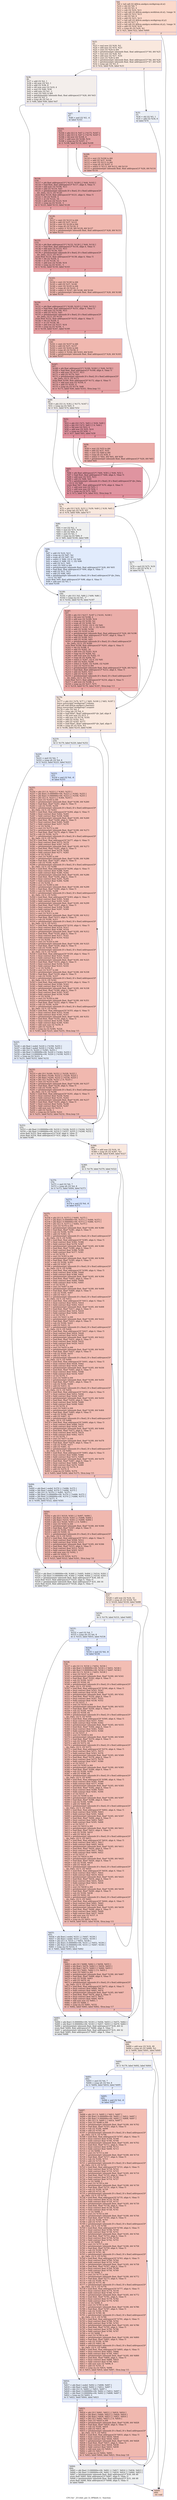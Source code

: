 digraph "CFG for '_Z11dwt_per_X_OPfiiiiiS_S_' function" {
	label="CFG for '_Z11dwt_per_X_OPfiiiiiS_S_' function";

	Node0x6464770 [shape=record,color="#3d50c3ff", style=filled, fillcolor="#f7a88970",label="{%8:\l  %9 = tail call i32 @llvm.amdgcn.workgroup.id.x()\l  %10 = shl i32 %9, 7\l  %11 = shl i32 %5, 4\l  %12 = sub i32 %10, %11\l  %13 = tail call i32 @llvm.amdgcn.workitem.id.x(), !range !4\l  %14 = add i32 %12, %13\l  %15 = shl i32 %9, 6\l  %16 = add i32 %15, %13\l  %17 = tail call i32 @llvm.amdgcn.workgroup.id.y()\l  %18 = shl i32 %17, 2\l  %19 = tail call i32 @llvm.amdgcn.workitem.id.y(), !range !4\l  %20 = add i32 %18, %19\l  %21 = icmp slt i32 %20, %1\l  br i1 %21, label %22, label %849\l|{<s0>T|<s1>F}}"];
	Node0x6464770:s0 -> Node0x6466750;
	Node0x6464770:s1 -> Node0x64667e0;
	Node0x6466750 [shape=record,color="#3d50c3ff", style=filled, fillcolor="#f2cab570",label="{%22:\l22:                                               \l  %23 = mul nsw i32 %20, %2\l  %24 = add nsw i32 %14, %23\l  %25 = sext i32 %24 to i64\l  %26 = getelementptr inbounds float, float addrspace(1)* %0, i64 %25\l  %27 = mul nsw i32 %20, %3\l  %28 = add nsw i32 %27, %16\l  %29 = sext i32 %28 to i64\l  %30 = getelementptr inbounds float, float addrspace(1)* %6, i64 %29\l  %31 = getelementptr inbounds float, float addrspace(1)* %7, i64 %29\l  %32 = icmp sgt i32 %5, 0\l  br i1 %32, label %36, label %33\l|{<s0>T|<s1>F}}"];
	Node0x6466750:s0 -> Node0x6465ab0;
	Node0x6466750:s1 -> Node0x6465b00;
	Node0x6465b00 [shape=record,color="#3d50c3ff", style=filled, fillcolor="#d1dae970",label="{%33:\l33:                                               \l  %34 = shl i32 %5, 1\l  %35 = add i32 %34, 8\l  br label %74\l}"];
	Node0x6465b00 -> Node0x64672c0;
	Node0x6465ab0 [shape=record,color="#3d50c3ff", style=filled, fillcolor="#e5d8d170",label="{%36:\l36:                                               \l  %37 = add i32 %2, 1\l  %38 = shl nuw i32 %5, 1\l  %39 = add i32 %38, 8\l  %40 = shl nuw nsw i32 %19, 4\l  %41 = mul i32 %40, %39\l  %42 = add nsw i32 %2, -1\l  %43 = sext i32 %42 to i64\l  %44 = getelementptr inbounds float, float addrspace(1)* %26, i64 %43\l  %45 = and i32 %5, 3\l  %46 = icmp ult i32 %5, 4\l  br i1 %46, label %49, label %47\l|{<s0>T|<s1>F}}"];
	Node0x6465ab0:s0 -> Node0x6467970;
	Node0x6465ab0:s1 -> Node0x64679c0;
	Node0x64679c0 [shape=record,color="#3d50c3ff", style=filled, fillcolor="#c7d7f070",label="{%47:\l47:                                               \l  %48 = and i32 %5, -4\l  br label %103\l}"];
	Node0x64679c0 -> Node0x6467bc0;
	Node0x6467970 [shape=record,color="#3d50c3ff", style=filled, fillcolor="#e5d8d170",label="{%49:\l49:                                               \l  %50 = phi i32 [ 0, %36 ], [ %173, %167 ]\l  %51 = icmp eq i32 %45, 0\l  br i1 %51, label %74, label %52\l|{<s0>T|<s1>F}}"];
	Node0x6467970:s0 -> Node0x64672c0;
	Node0x6467970:s1 -> Node0x6467e80;
	Node0x6467e80 [shape=record,color="#b70d28ff", style=filled, fillcolor="#b70d2870",label="{%52:\l52:                                               \l  %53 = phi i32 [ %71, %65 ], [ %50, %49 ]\l  %54 = phi i32 [ %72, %65 ], [ 0, %49 ]\l  %55 = shl nsw i32 %53, 4\l  %56 = add nsw i32 %55, %14\l  %57 = icmp eq i32 %56, -1\l  br i1 %57, label %65, label %58\l|{<s0>T|<s1>F}}"];
	Node0x6467e80:s0 -> Node0x6467ff0;
	Node0x6467e80:s1 -> Node0x6468400;
	Node0x6468400 [shape=record,color="#b70d28ff", style=filled, fillcolor="#d0473d70",label="{%58:\l58:                                               \l  %59 = zext i32 %55 to i64\l  %60 = add i32 %37, %55\l  %61 = sext i32 %60 to i64\l  %62 = icmp slt i32 %56, 0\l  %63 = select i1 %62, i64 %61, i64 %59\l  %64 = getelementptr inbounds float, float addrspace(1)* %26, i64 %63\l  br label %65\l}"];
	Node0x6468400 -> Node0x6467ff0;
	Node0x6467ff0 [shape=record,color="#b70d28ff", style=filled, fillcolor="#b70d2870",label="{%65:\l65:                                               \l  %66 = phi float addrspace(1)* [ %64, %58 ], [ %44, %52 ]\l  %67 = load float, float addrspace(1)* %66, align 4, !tbaa !5\l  %68 = add nuw i32 %55, %13\l  %69 = add i32 %68, %41\l  %70 = getelementptr inbounds [0 x float], [0 x float] addrspace(3)* @s_Data,\l... i32 0, i32 %69\l  store float %67, float addrspace(3)* %70, align 4, !tbaa !5\l  %71 = add nuw nsw i32 %53, 1\l  %72 = add nuw nsw i32 %54, 1\l  %73 = icmp eq i32 %72, %45\l  br i1 %73, label %74, label %52, !llvm.loop !9\l|{<s0>T|<s1>F}}"];
	Node0x6467ff0:s0 -> Node0x64672c0;
	Node0x6467ff0:s1 -> Node0x6467e80;
	Node0x64672c0 [shape=record,color="#3d50c3ff", style=filled, fillcolor="#f2cab570",label="{%74:\l74:                                               \l  %75 = phi i32 [ %35, %33 ], [ %39, %49 ], [ %39, %65 ]\l  %76 = icmp sgt i32 %75, %5\l  br i1 %76, label %80, label %77\l|{<s0>T|<s1>F}}"];
	Node0x64672c0:s0 -> Node0x6469a20;
	Node0x64672c0:s1 -> Node0x6469a70;
	Node0x6469a70 [shape=record,color="#3d50c3ff", style=filled, fillcolor="#dbdcde70",label="{%77:\l77:                                               \l  %78 = mul i32 %75, %19\l  %79 = shl i32 %78, 4\l  br label %176\l}"];
	Node0x6469a70 -> Node0x6469cd0;
	Node0x6469a20 [shape=record,color="#3d50c3ff", style=filled, fillcolor="#dbdcde70",label="{%80:\l80:                                               \l  %81 = xor i32 %2, -1\l  %82 = mul i32 %75, %19\l  %83 = shl i32 %82, 4\l  %84 = and i32 %5, 1\l  %85 = icmp eq i32 %84, 0\l  br i1 %85, label %100, label %86\l|{<s0>T|<s1>F}}"];
	Node0x6469a20:s0 -> Node0x646a060;
	Node0x6469a20:s1 -> Node0x646a0b0;
	Node0x646a0b0 [shape=record,color="#3d50c3ff", style=filled, fillcolor="#bbd1f870",label="{%86:\l86:                                               \l  %87 = add i32 %10, %13\l  %88 = icmp eq i32 %87, %2\l  %89 = icmp slt i32 %87, %2\l  %90 = select i1 %89, i32 0, i32 %81\l  %91 = select i1 %88, i32 -1, i32 %90\l  %92 = add i32 %11, %91\l  %93 = sext i32 %92 to i64\l  %94 = getelementptr inbounds float, float addrspace(1)* %26, i64 %93\l  %95 = load float, float addrspace(1)* %94, align 4, !tbaa !5\l  %96 = add i32 %11, %13\l  %97 = add i32 %96, %83\l  %98 = getelementptr inbounds [0 x float], [0 x float] addrspace(3)* @s_Data,\l... i32 0, i32 %97\l  store float %95, float addrspace(3)* %98, align 4, !tbaa !5\l  %99 = add nsw i32 %5, 1\l  br label %100\l}"];
	Node0x646a0b0 -> Node0x646a060;
	Node0x646a060 [shape=record,color="#3d50c3ff", style=filled, fillcolor="#dbdcde70",label="{%100:\l100:                                              \l  %101 = phi i32 [ %5, %80 ], [ %99, %86 ]\l  %102 = icmp eq i32 %5, -7\l  br i1 %102, label %176, label %187\l|{<s0>T|<s1>F}}"];
	Node0x646a060:s0 -> Node0x6469cd0;
	Node0x646a060:s1 -> Node0x646abc0;
	Node0x6467bc0 [shape=record,color="#b70d28ff", style=filled, fillcolor="#c32e3170",label="{%103:\l103:                                              \l  %104 = phi i32 [ 0, %47 ], [ %173, %167 ]\l  %105 = phi i32 [ 0, %47 ], [ %174, %167 ]\l  %106 = shl nsw i32 %104, 4\l  %107 = add nsw i32 %106, %14\l  %108 = icmp eq i32 %107, -1\l  br i1 %108, label %116, label %109\l|{<s0>T|<s1>F}}"];
	Node0x6467bc0:s0 -> Node0x646afd0;
	Node0x6467bc0:s1 -> Node0x646b020;
	Node0x646b020 [shape=record,color="#3d50c3ff", style=filled, fillcolor="#dc5d4a70",label="{%109:\l109:                                              \l  %110 = zext i32 %106 to i64\l  %111 = add i32 %37, %106\l  %112 = sext i32 %111 to i64\l  %113 = icmp slt i32 %107, 0\l  %114 = select i1 %113, i64 %112, i64 %110\l  %115 = getelementptr inbounds float, float addrspace(1)* %26, i64 %114\l  br label %116\l}"];
	Node0x646b020 -> Node0x646afd0;
	Node0x646afd0 [shape=record,color="#b70d28ff", style=filled, fillcolor="#c32e3170",label="{%116:\l116:                                              \l  %117 = phi float addrspace(1)* [ %115, %109 ], [ %44, %103 ]\l  %118 = load float, float addrspace(1)* %117, align 4, !tbaa !5\l  %119 = add nuw i32 %106, %13\l  %120 = add i32 %119, %41\l  %121 = getelementptr inbounds [0 x float], [0 x float] addrspace(3)*\l... @s_Data, i32 0, i32 %120\l  store float %118, float addrspace(3)* %121, align 4, !tbaa !5\l  %122 = shl i32 %104, 4\l  %123 = or i32 %122, 16\l  %124 = add nsw i32 %123, %14\l  %125 = icmp eq i32 %124, -1\l  br i1 %125, label %133, label %126\l|{<s0>T|<s1>F}}"];
	Node0x646afd0:s0 -> Node0x646baf0;
	Node0x646afd0:s1 -> Node0x646bb40;
	Node0x646bb40 [shape=record,color="#3d50c3ff", style=filled, fillcolor="#dc5d4a70",label="{%126:\l126:                                              \l  %127 = zext i32 %123 to i64\l  %128 = add i32 %37, %123\l  %129 = sext i32 %128 to i64\l  %130 = icmp slt i32 %124, 0\l  %131 = select i1 %130, i64 %129, i64 %127\l  %132 = getelementptr inbounds float, float addrspace(1)* %26, i64 %131\l  br label %133\l}"];
	Node0x646bb40 -> Node0x646baf0;
	Node0x646baf0 [shape=record,color="#b70d28ff", style=filled, fillcolor="#c32e3170",label="{%133:\l133:                                              \l  %134 = phi float addrspace(1)* [ %132, %126 ], [ %44, %116 ]\l  %135 = load float, float addrspace(1)* %134, align 4, !tbaa !5\l  %136 = add nuw i32 %123, %13\l  %137 = add i32 %136, %41\l  %138 = getelementptr inbounds [0 x float], [0 x float] addrspace(3)*\l... @s_Data, i32 0, i32 %137\l  store float %135, float addrspace(3)* %138, align 4, !tbaa !5\l  %139 = shl i32 %104, 4\l  %140 = or i32 %139, 32\l  %141 = add nsw i32 %140, %14\l  %142 = icmp eq i32 %141, -1\l  br i1 %142, label %150, label %143\l|{<s0>T|<s1>F}}"];
	Node0x646baf0:s0 -> Node0x646ca00;
	Node0x646baf0:s1 -> Node0x646ca50;
	Node0x646ca50 [shape=record,color="#3d50c3ff", style=filled, fillcolor="#dc5d4a70",label="{%143:\l143:                                              \l  %144 = zext i32 %140 to i64\l  %145 = add i32 %37, %140\l  %146 = sext i32 %145 to i64\l  %147 = icmp slt i32 %141, 0\l  %148 = select i1 %147, i64 %146, i64 %144\l  %149 = getelementptr inbounds float, float addrspace(1)* %26, i64 %148\l  br label %150\l}"];
	Node0x646ca50 -> Node0x646ca00;
	Node0x646ca00 [shape=record,color="#b70d28ff", style=filled, fillcolor="#c32e3170",label="{%150:\l150:                                              \l  %151 = phi float addrspace(1)* [ %149, %143 ], [ %44, %133 ]\l  %152 = load float, float addrspace(1)* %151, align 4, !tbaa !5\l  %153 = add nuw i32 %140, %13\l  %154 = add i32 %153, %41\l  %155 = getelementptr inbounds [0 x float], [0 x float] addrspace(3)*\l... @s_Data, i32 0, i32 %154\l  store float %152, float addrspace(3)* %155, align 4, !tbaa !5\l  %156 = shl i32 %104, 4\l  %157 = or i32 %156, 48\l  %158 = add nsw i32 %157, %14\l  %159 = icmp eq i32 %158, -1\l  br i1 %159, label %167, label %160\l|{<s0>T|<s1>F}}"];
	Node0x646ca00:s0 -> Node0x6467cb0;
	Node0x646ca00:s1 -> Node0x646d510;
	Node0x646d510 [shape=record,color="#3d50c3ff", style=filled, fillcolor="#dc5d4a70",label="{%160:\l160:                                              \l  %161 = zext i32 %157 to i64\l  %162 = add i32 %37, %157\l  %163 = sext i32 %162 to i64\l  %164 = icmp slt i32 %158, 0\l  %165 = select i1 %164, i64 %163, i64 %161\l  %166 = getelementptr inbounds float, float addrspace(1)* %26, i64 %165\l  br label %167\l}"];
	Node0x646d510 -> Node0x6467cb0;
	Node0x6467cb0 [shape=record,color="#b70d28ff", style=filled, fillcolor="#c32e3170",label="{%167:\l167:                                              \l  %168 = phi float addrspace(1)* [ %166, %160 ], [ %44, %150 ]\l  %169 = load float, float addrspace(1)* %168, align 4, !tbaa !5\l  %170 = add nuw i32 %157, %13\l  %171 = add i32 %170, %41\l  %172 = getelementptr inbounds [0 x float], [0 x float] addrspace(3)*\l... @s_Data, i32 0, i32 %171\l  store float %169, float addrspace(3)* %172, align 4, !tbaa !5\l  %173 = add nuw nsw i32 %104, 4\l  %174 = add i32 %105, 4\l  %175 = icmp eq i32 %174, %48\l  br i1 %175, label %49, label %103, !llvm.loop !11\l|{<s0>T|<s1>F}}"];
	Node0x6467cb0:s0 -> Node0x6467970;
	Node0x6467cb0:s1 -> Node0x6467bc0;
	Node0x6469cd0 [shape=record,color="#3d50c3ff", style=filled, fillcolor="#f2cab570",label="{%176:\l176:                                              \l  %177 = phi i32 [ %79, %77 ], [ %83, %100 ], [ %83, %187 ]\l  fence syncscope(\"workgroup\") release\l  tail call void @llvm.amdgcn.s.barrier()\l  fence syncscope(\"workgroup\") acquire\l  %178 = sdiv i32 %4, 2\l  %179 = icmp sgt i32 %4, 0\l  %180 = load float*, float* addrspace(4)* @c_lpd, align 8\l  %181 = shl nuw nsw i32 %13, 1\l  %182 = add nsw i32 %178, %181\l  %183 = add i32 %182, %11\l  %184 = add i32 %183, %177\l  %185 = load float*, float* addrspace(4)* @c_hpd, align 8\l  %186 = icmp slt i32 %16, %3\l  br i1 %186, label %219, label %366\l|{<s0>T|<s1>F}}"];
	Node0x6469cd0:s0 -> Node0x646e810;
	Node0x6469cd0:s1 -> Node0x646e860;
	Node0x646abc0 [shape=record,color="#b70d28ff", style=filled, fillcolor="#d0473d70",label="{%187:\l187:                                              \l  %188 = phi i32 [ %217, %187 ], [ %101, %100 ]\l  %189 = shl nsw i32 %188, 4\l  %190 = add nsw i32 %189, %14\l  %191 = icmp eq i32 %190, %2\l  %192 = icmp slt i32 %190, %2\l  %193 = select i1 %192, i32 0, i32 %81\l  %194 = select i1 %191, i32 -1, i32 %193\l  %195 = add i32 %189, %194\l  %196 = sext i32 %195 to i64\l  %197 = getelementptr inbounds float, float addrspace(1)* %26, i64 %196\l  %198 = load float, float addrspace(1)* %197, align 4, !tbaa !5\l  %199 = add i32 %189, %13\l  %200 = add i32 %199, %83\l  %201 = getelementptr inbounds [0 x float], [0 x float] addrspace(3)*\l... @s_Data, i32 0, i32 %200\l  store float %198, float addrspace(3)* %201, align 4, !tbaa !5\l  %202 = shl i32 %188, 4\l  %203 = add i32 %202, 16\l  %204 = add nsw i32 %203, %14\l  %205 = icmp eq i32 %204, %2\l  %206 = add nuw nsw i32 %202, 15\l  %207 = icmp slt i32 %204, %2\l  %208 = select i1 %207, i32 0, i32 %81\l  %209 = add i32 %203, %208\l  %210 = select i1 %205, i32 %206, i32 %209\l  %211 = sext i32 %210 to i64\l  %212 = getelementptr inbounds float, float addrspace(1)* %26, i64 %211\l  %213 = load float, float addrspace(1)* %212, align 4, !tbaa !5\l  %214 = add i32 %203, %13\l  %215 = add i32 %214, %83\l  %216 = getelementptr inbounds [0 x float], [0 x float] addrspace(3)*\l... @s_Data, i32 0, i32 %215\l  store float %213, float addrspace(3)* %216, align 4, !tbaa !5\l  %217 = add nsw i32 %188, 2\l  %218 = icmp eq i32 %217, %75\l  br i1 %218, label %176, label %187, !llvm.loop !13\l|{<s0>T|<s1>F}}"];
	Node0x646abc0:s0 -> Node0x6469cd0;
	Node0x646abc0:s1 -> Node0x646abc0;
	Node0x646e810 [shape=record,color="#3d50c3ff", style=filled, fillcolor="#dbdcde70",label="{%219:\l219:                                              \l  br i1 %179, label %220, label %252\l|{<s0>T|<s1>F}}"];
	Node0x646e810:s0 -> Node0x646fee0;
	Node0x646e810:s1 -> Node0x646ff30;
	Node0x646fee0 [shape=record,color="#3d50c3ff", style=filled, fillcolor="#c7d7f070",label="{%220:\l220:                                              \l  %221 = and i32 %4, 7\l  %222 = icmp ult i32 %4, 8\l  br i1 %222, label %225, label %223\l|{<s0>T|<s1>F}}"];
	Node0x646fee0:s0 -> Node0x6470190;
	Node0x646fee0:s1 -> Node0x64701e0;
	Node0x64701e0 [shape=record,color="#3d50c3ff", style=filled, fillcolor="#a7c5fe70",label="{%223:\l223:                                              \l  %224 = and i32 %4, -8\l  br label %255\l}"];
	Node0x64701e0 -> Node0x64703b0;
	Node0x6470190 [shape=record,color="#3d50c3ff", style=filled, fillcolor="#c7d7f070",label="{%225:\l225:                                              \l  %226 = phi float [ undef, %220 ], [ %358, %255 ]\l  %227 = phi float [ undef, %220 ], [ %362, %255 ]\l  %228 = phi i32 [ 0, %220 ], [ %363, %255 ]\l  %229 = phi float [ 0.000000e+00, %220 ], [ %362, %255 ]\l  %230 = phi float [ 0.000000e+00, %220 ], [ %358, %255 ]\l  %231 = icmp eq i32 %221, 0\l  br i1 %231, label %252, label %232\l|{<s0>T|<s1>F}}"];
	Node0x6470190:s0 -> Node0x646ff30;
	Node0x6470190:s1 -> Node0x64717b0;
	Node0x64717b0 [shape=record,color="#3d50c3ff", style=filled, fillcolor="#dc5d4a70",label="{%232:\l232:                                              \l  %233 = phi i32 [ %249, %232 ], [ %228, %225 ]\l  %234 = phi float [ %248, %232 ], [ %229, %225 ]\l  %235 = phi float [ %244, %232 ], [ %230, %225 ]\l  %236 = phi i32 [ %250, %232 ], [ 0, %225 ]\l  %237 = zext i32 %233 to i64\l  %238 = getelementptr inbounds float, float* %180, i64 %237\l  %239 = load float, float* %238, align 4, !tbaa !5\l  %240 = sub i32 %184, %233\l  %241 = getelementptr inbounds [0 x float], [0 x float] addrspace(3)*\l... @s_Data, i32 0, i32 %240\l  %242 = load float, float addrspace(3)* %241, align 4, !tbaa !5\l  %243 = fmul contract float %239, %242\l  %244 = fadd contract float %235, %243\l  %245 = getelementptr inbounds float, float* %185, i64 %237\l  %246 = load float, float* %245, align 4, !tbaa !5\l  %247 = fmul contract float %242, %246\l  %248 = fadd contract float %234, %247\l  %249 = add nuw nsw i32 %233, 1\l  %250 = add i32 %236, 1\l  %251 = icmp eq i32 %250, %221\l  br i1 %251, label %252, label %232, !llvm.loop !14\l|{<s0>T|<s1>F}}"];
	Node0x64717b0:s0 -> Node0x646ff30;
	Node0x64717b0:s1 -> Node0x64717b0;
	Node0x646ff30 [shape=record,color="#3d50c3ff", style=filled, fillcolor="#dbdcde70",label="{%252:\l252:                                              \l  %253 = phi float [ 0.000000e+00, %219 ], [ %226, %225 ], [ %244, %232 ]\l  %254 = phi float [ 0.000000e+00, %219 ], [ %227, %225 ], [ %248, %232 ]\l  store float %253, float addrspace(1)* %30, align 4, !tbaa !5\l  store float %254, float addrspace(1)* %31, align 4, !tbaa !5\l  br label %366\l}"];
	Node0x646ff30 -> Node0x646e860;
	Node0x64703b0 [shape=record,color="#3d50c3ff", style=filled, fillcolor="#e36c5570",label="{%255:\l255:                                              \l  %256 = phi i32 [ 0, %223 ], [ %363, %255 ]\l  %257 = phi float [ 0.000000e+00, %223 ], [ %362, %255 ]\l  %258 = phi float [ 0.000000e+00, %223 ], [ %358, %255 ]\l  %259 = phi i32 [ 0, %223 ], [ %364, %255 ]\l  %260 = zext i32 %256 to i64\l  %261 = getelementptr inbounds float, float* %180, i64 %260\l  %262 = load float, float* %261, align 4, !tbaa !5\l  %263 = sub i32 %184, %256\l  %264 = getelementptr inbounds [0 x float], [0 x float] addrspace(3)*\l... @s_Data, i32 0, i32 %263\l  %265 = load float, float addrspace(3)* %264, align 4, !tbaa !5\l  %266 = fmul contract float %262, %265\l  %267 = fadd contract float %258, %266\l  %268 = getelementptr inbounds float, float* %185, i64 %260\l  %269 = load float, float* %268, align 4, !tbaa !5\l  %270 = fmul contract float %265, %269\l  %271 = fadd contract float %257, %270\l  %272 = or i32 %256, 1\l  %273 = zext i32 %272 to i64\l  %274 = getelementptr inbounds float, float* %180, i64 %273\l  %275 = load float, float* %274, align 4, !tbaa !5\l  %276 = sub i32 %184, %272\l  %277 = getelementptr inbounds [0 x float], [0 x float] addrspace(3)*\l... @s_Data, i32 0, i32 %276\l  %278 = load float, float addrspace(3)* %277, align 4, !tbaa !5\l  %279 = fmul contract float %275, %278\l  %280 = fadd contract float %267, %279\l  %281 = getelementptr inbounds float, float* %185, i64 %273\l  %282 = load float, float* %281, align 4, !tbaa !5\l  %283 = fmul contract float %278, %282\l  %284 = fadd contract float %271, %283\l  %285 = or i32 %256, 2\l  %286 = zext i32 %285 to i64\l  %287 = getelementptr inbounds float, float* %180, i64 %286\l  %288 = load float, float* %287, align 4, !tbaa !5\l  %289 = sub i32 %184, %285\l  %290 = getelementptr inbounds [0 x float], [0 x float] addrspace(3)*\l... @s_Data, i32 0, i32 %289\l  %291 = load float, float addrspace(3)* %290, align 4, !tbaa !5\l  %292 = fmul contract float %288, %291\l  %293 = fadd contract float %280, %292\l  %294 = getelementptr inbounds float, float* %185, i64 %286\l  %295 = load float, float* %294, align 4, !tbaa !5\l  %296 = fmul contract float %291, %295\l  %297 = fadd contract float %284, %296\l  %298 = or i32 %256, 3\l  %299 = zext i32 %298 to i64\l  %300 = getelementptr inbounds float, float* %180, i64 %299\l  %301 = load float, float* %300, align 4, !tbaa !5\l  %302 = sub i32 %184, %298\l  %303 = getelementptr inbounds [0 x float], [0 x float] addrspace(3)*\l... @s_Data, i32 0, i32 %302\l  %304 = load float, float addrspace(3)* %303, align 4, !tbaa !5\l  %305 = fmul contract float %301, %304\l  %306 = fadd contract float %293, %305\l  %307 = getelementptr inbounds float, float* %185, i64 %299\l  %308 = load float, float* %307, align 4, !tbaa !5\l  %309 = fmul contract float %304, %308\l  %310 = fadd contract float %297, %309\l  %311 = or i32 %256, 4\l  %312 = zext i32 %311 to i64\l  %313 = getelementptr inbounds float, float* %180, i64 %312\l  %314 = load float, float* %313, align 4, !tbaa !5\l  %315 = sub i32 %184, %311\l  %316 = getelementptr inbounds [0 x float], [0 x float] addrspace(3)*\l... @s_Data, i32 0, i32 %315\l  %317 = load float, float addrspace(3)* %316, align 4, !tbaa !5\l  %318 = fmul contract float %314, %317\l  %319 = fadd contract float %306, %318\l  %320 = getelementptr inbounds float, float* %185, i64 %312\l  %321 = load float, float* %320, align 4, !tbaa !5\l  %322 = fmul contract float %317, %321\l  %323 = fadd contract float %310, %322\l  %324 = or i32 %256, 5\l  %325 = zext i32 %324 to i64\l  %326 = getelementptr inbounds float, float* %180, i64 %325\l  %327 = load float, float* %326, align 4, !tbaa !5\l  %328 = sub i32 %184, %324\l  %329 = getelementptr inbounds [0 x float], [0 x float] addrspace(3)*\l... @s_Data, i32 0, i32 %328\l  %330 = load float, float addrspace(3)* %329, align 4, !tbaa !5\l  %331 = fmul contract float %327, %330\l  %332 = fadd contract float %319, %331\l  %333 = getelementptr inbounds float, float* %185, i64 %325\l  %334 = load float, float* %333, align 4, !tbaa !5\l  %335 = fmul contract float %330, %334\l  %336 = fadd contract float %323, %335\l  %337 = or i32 %256, 6\l  %338 = zext i32 %337 to i64\l  %339 = getelementptr inbounds float, float* %180, i64 %338\l  %340 = load float, float* %339, align 4, !tbaa !5\l  %341 = sub i32 %184, %337\l  %342 = getelementptr inbounds [0 x float], [0 x float] addrspace(3)*\l... @s_Data, i32 0, i32 %341\l  %343 = load float, float addrspace(3)* %342, align 4, !tbaa !5\l  %344 = fmul contract float %340, %343\l  %345 = fadd contract float %332, %344\l  %346 = getelementptr inbounds float, float* %185, i64 %338\l  %347 = load float, float* %346, align 4, !tbaa !5\l  %348 = fmul contract float %343, %347\l  %349 = fadd contract float %336, %348\l  %350 = or i32 %256, 7\l  %351 = zext i32 %350 to i64\l  %352 = getelementptr inbounds float, float* %180, i64 %351\l  %353 = load float, float* %352, align 4, !tbaa !5\l  %354 = sub i32 %184, %350\l  %355 = getelementptr inbounds [0 x float], [0 x float] addrspace(3)*\l... @s_Data, i32 0, i32 %354\l  %356 = load float, float addrspace(3)* %355, align 4, !tbaa !5\l  %357 = fmul contract float %353, %356\l  %358 = fadd contract float %345, %357\l  %359 = getelementptr inbounds float, float* %185, i64 %351\l  %360 = load float, float* %359, align 4, !tbaa !5\l  %361 = fmul contract float %356, %360\l  %362 = fadd contract float %349, %361\l  %363 = add nuw nsw i32 %256, 8\l  %364 = add i32 %259, 8\l  %365 = icmp eq i32 %364, %224\l  br i1 %365, label %225, label %255, !llvm.loop !15\l|{<s0>T|<s1>F}}"];
	Node0x64703b0:s0 -> Node0x6470190;
	Node0x64703b0:s1 -> Node0x64703b0;
	Node0x646e860 [shape=record,color="#3d50c3ff", style=filled, fillcolor="#f2cab570",label="{%366:\l366:                                              \l  %367 = add nsw i32 %16, 16\l  %368 = icmp slt i32 %367, %3\l  br i1 %368, label %369, label %527\l|{<s0>T|<s1>F}}"];
	Node0x646e860:s0 -> Node0x646c500;
	Node0x646e860:s1 -> Node0x6477b50;
	Node0x646c500 [shape=record,color="#3d50c3ff", style=filled, fillcolor="#dbdcde70",label="{%369:\l369:                                              \l  br i1 %179, label %370, label %522\l|{<s0>T|<s1>F}}"];
	Node0x646c500:s0 -> Node0x6477c50;
	Node0x646c500:s1 -> Node0x6477ca0;
	Node0x6477c50 [shape=record,color="#3d50c3ff", style=filled, fillcolor="#c7d7f070",label="{%370:\l370:                                              \l  %371 = and i32 %4, 7\l  %372 = icmp ult i32 %4, 8\l  br i1 %372, label %494, label %373\l|{<s0>T|<s1>F}}"];
	Node0x6477c50:s0 -> Node0x6477ec0;
	Node0x6477c50:s1 -> Node0x6477f10;
	Node0x6477f10 [shape=record,color="#3d50c3ff", style=filled, fillcolor="#a7c5fe70",label="{%373:\l373:                                              \l  %374 = and i32 %4, -8\l  br label %375\l}"];
	Node0x6477f10 -> Node0x64780e0;
	Node0x64780e0 [shape=record,color="#3d50c3ff", style=filled, fillcolor="#e36c5570",label="{%375:\l375:                                              \l  %376 = phi i32 [ 0, %373 ], [ %491, %375 ]\l  %377 = phi float [ 0.000000e+00, %373 ], [ %490, %375 ]\l  %378 = phi float [ 0.000000e+00, %373 ], [ %486, %375 ]\l  %379 = phi i32 [ 0, %373 ], [ %492, %375 ]\l  %380 = zext i32 %376 to i64\l  %381 = getelementptr inbounds float, float* %180, i64 %380\l  %382 = load float, float* %381, align 4, !tbaa !5\l  %383 = sub i32 %184, %376\l  %384 = add i32 %383, 32\l  %385 = getelementptr inbounds [0 x float], [0 x float] addrspace(3)*\l... @s_Data, i32 0, i32 %384\l  %386 = load float, float addrspace(3)* %385, align 4, !tbaa !5\l  %387 = fmul contract float %382, %386\l  %388 = fadd contract float %378, %387\l  %389 = getelementptr inbounds float, float* %185, i64 %380\l  %390 = load float, float* %389, align 4, !tbaa !5\l  %391 = fmul contract float %386, %390\l  %392 = fadd contract float %377, %391\l  %393 = or i32 %376, 1\l  %394 = zext i32 %393 to i64\l  %395 = getelementptr inbounds float, float* %180, i64 %394\l  %396 = load float, float* %395, align 4, !tbaa !5\l  %397 = sub i32 %184, %393\l  %398 = add i32 %397, 32\l  %399 = getelementptr inbounds [0 x float], [0 x float] addrspace(3)*\l... @s_Data, i32 0, i32 %398\l  %400 = load float, float addrspace(3)* %399, align 4, !tbaa !5\l  %401 = fmul contract float %396, %400\l  %402 = fadd contract float %388, %401\l  %403 = getelementptr inbounds float, float* %185, i64 %394\l  %404 = load float, float* %403, align 4, !tbaa !5\l  %405 = fmul contract float %400, %404\l  %406 = fadd contract float %392, %405\l  %407 = or i32 %376, 2\l  %408 = zext i32 %407 to i64\l  %409 = getelementptr inbounds float, float* %180, i64 %408\l  %410 = load float, float* %409, align 4, !tbaa !5\l  %411 = sub i32 %184, %407\l  %412 = add i32 %411, 32\l  %413 = getelementptr inbounds [0 x float], [0 x float] addrspace(3)*\l... @s_Data, i32 0, i32 %412\l  %414 = load float, float addrspace(3)* %413, align 4, !tbaa !5\l  %415 = fmul contract float %410, %414\l  %416 = fadd contract float %402, %415\l  %417 = getelementptr inbounds float, float* %185, i64 %408\l  %418 = load float, float* %417, align 4, !tbaa !5\l  %419 = fmul contract float %414, %418\l  %420 = fadd contract float %406, %419\l  %421 = or i32 %376, 3\l  %422 = zext i32 %421 to i64\l  %423 = getelementptr inbounds float, float* %180, i64 %422\l  %424 = load float, float* %423, align 4, !tbaa !5\l  %425 = sub i32 %184, %421\l  %426 = add i32 %425, 32\l  %427 = getelementptr inbounds [0 x float], [0 x float] addrspace(3)*\l... @s_Data, i32 0, i32 %426\l  %428 = load float, float addrspace(3)* %427, align 4, !tbaa !5\l  %429 = fmul contract float %424, %428\l  %430 = fadd contract float %416, %429\l  %431 = getelementptr inbounds float, float* %185, i64 %422\l  %432 = load float, float* %431, align 4, !tbaa !5\l  %433 = fmul contract float %428, %432\l  %434 = fadd contract float %420, %433\l  %435 = or i32 %376, 4\l  %436 = zext i32 %435 to i64\l  %437 = getelementptr inbounds float, float* %180, i64 %436\l  %438 = load float, float* %437, align 4, !tbaa !5\l  %439 = sub i32 %184, %435\l  %440 = add i32 %439, 32\l  %441 = getelementptr inbounds [0 x float], [0 x float] addrspace(3)*\l... @s_Data, i32 0, i32 %440\l  %442 = load float, float addrspace(3)* %441, align 4, !tbaa !5\l  %443 = fmul contract float %438, %442\l  %444 = fadd contract float %430, %443\l  %445 = getelementptr inbounds float, float* %185, i64 %436\l  %446 = load float, float* %445, align 4, !tbaa !5\l  %447 = fmul contract float %442, %446\l  %448 = fadd contract float %434, %447\l  %449 = or i32 %376, 5\l  %450 = zext i32 %449 to i64\l  %451 = getelementptr inbounds float, float* %180, i64 %450\l  %452 = load float, float* %451, align 4, !tbaa !5\l  %453 = sub i32 %184, %449\l  %454 = add i32 %453, 32\l  %455 = getelementptr inbounds [0 x float], [0 x float] addrspace(3)*\l... @s_Data, i32 0, i32 %454\l  %456 = load float, float addrspace(3)* %455, align 4, !tbaa !5\l  %457 = fmul contract float %452, %456\l  %458 = fadd contract float %444, %457\l  %459 = getelementptr inbounds float, float* %185, i64 %450\l  %460 = load float, float* %459, align 4, !tbaa !5\l  %461 = fmul contract float %456, %460\l  %462 = fadd contract float %448, %461\l  %463 = or i32 %376, 6\l  %464 = zext i32 %463 to i64\l  %465 = getelementptr inbounds float, float* %180, i64 %464\l  %466 = load float, float* %465, align 4, !tbaa !5\l  %467 = sub i32 %184, %463\l  %468 = add i32 %467, 32\l  %469 = getelementptr inbounds [0 x float], [0 x float] addrspace(3)*\l... @s_Data, i32 0, i32 %468\l  %470 = load float, float addrspace(3)* %469, align 4, !tbaa !5\l  %471 = fmul contract float %466, %470\l  %472 = fadd contract float %458, %471\l  %473 = getelementptr inbounds float, float* %185, i64 %464\l  %474 = load float, float* %473, align 4, !tbaa !5\l  %475 = fmul contract float %470, %474\l  %476 = fadd contract float %462, %475\l  %477 = or i32 %376, 7\l  %478 = zext i32 %477 to i64\l  %479 = getelementptr inbounds float, float* %180, i64 %478\l  %480 = load float, float* %479, align 4, !tbaa !5\l  %481 = sub i32 %184, %477\l  %482 = add i32 %481, 32\l  %483 = getelementptr inbounds [0 x float], [0 x float] addrspace(3)*\l... @s_Data, i32 0, i32 %482\l  %484 = load float, float addrspace(3)* %483, align 4, !tbaa !5\l  %485 = fmul contract float %480, %484\l  %486 = fadd contract float %472, %485\l  %487 = getelementptr inbounds float, float* %185, i64 %478\l  %488 = load float, float* %487, align 4, !tbaa !5\l  %489 = fmul contract float %484, %488\l  %490 = fadd contract float %476, %489\l  %491 = add nuw nsw i32 %376, 8\l  %492 = add i32 %379, 8\l  %493 = icmp eq i32 %492, %374\l  br i1 %493, label %494, label %375, !llvm.loop !15\l|{<s0>T|<s1>F}}"];
	Node0x64780e0:s0 -> Node0x6477ec0;
	Node0x64780e0:s1 -> Node0x64780e0;
	Node0x6477ec0 [shape=record,color="#3d50c3ff", style=filled, fillcolor="#c7d7f070",label="{%494:\l494:                                              \l  %495 = phi float [ undef, %370 ], [ %486, %375 ]\l  %496 = phi float [ undef, %370 ], [ %490, %375 ]\l  %497 = phi i32 [ 0, %370 ], [ %491, %375 ]\l  %498 = phi float [ 0.000000e+00, %370 ], [ %490, %375 ]\l  %499 = phi float [ 0.000000e+00, %370 ], [ %486, %375 ]\l  %500 = icmp eq i32 %371, 0\l  br i1 %500, label %522, label %501\l|{<s0>T|<s1>F}}"];
	Node0x6477ec0:s0 -> Node0x6477ca0;
	Node0x6477ec0:s1 -> Node0x647d8b0;
	Node0x647d8b0 [shape=record,color="#3d50c3ff", style=filled, fillcolor="#dc5d4a70",label="{%501:\l501:                                              \l  %502 = phi i32 [ %519, %501 ], [ %497, %494 ]\l  %503 = phi float [ %518, %501 ], [ %498, %494 ]\l  %504 = phi float [ %514, %501 ], [ %499, %494 ]\l  %505 = phi i32 [ %520, %501 ], [ 0, %494 ]\l  %506 = zext i32 %502 to i64\l  %507 = getelementptr inbounds float, float* %180, i64 %506\l  %508 = load float, float* %507, align 4, !tbaa !5\l  %509 = sub i32 %184, %502\l  %510 = add i32 %509, 32\l  %511 = getelementptr inbounds [0 x float], [0 x float] addrspace(3)*\l... @s_Data, i32 0, i32 %510\l  %512 = load float, float addrspace(3)* %511, align 4, !tbaa !5\l  %513 = fmul contract float %508, %512\l  %514 = fadd contract float %504, %513\l  %515 = getelementptr inbounds float, float* %185, i64 %506\l  %516 = load float, float* %515, align 4, !tbaa !5\l  %517 = fmul contract float %512, %516\l  %518 = fadd contract float %503, %517\l  %519 = add nuw nsw i32 %502, 1\l  %520 = add i32 %505, 1\l  %521 = icmp eq i32 %520, %371\l  br i1 %521, label %522, label %501, !llvm.loop !16\l|{<s0>T|<s1>F}}"];
	Node0x647d8b0:s0 -> Node0x6477ca0;
	Node0x647d8b0:s1 -> Node0x647d8b0;
	Node0x6477ca0 [shape=record,color="#3d50c3ff", style=filled, fillcolor="#dbdcde70",label="{%522:\l522:                                              \l  %523 = phi float [ 0.000000e+00, %369 ], [ %495, %494 ], [ %514, %501 ]\l  %524 = phi float [ 0.000000e+00, %369 ], [ %496, %494 ], [ %518, %501 ]\l  %525 = getelementptr inbounds float, float addrspace(1)* %30, i64 16\l  store float %523, float addrspace(1)* %525, align 4, !tbaa !5\l  %526 = getelementptr inbounds float, float addrspace(1)* %31, i64 16\l  store float %524, float addrspace(1)* %526, align 4, !tbaa !5\l  br label %527\l}"];
	Node0x6477ca0 -> Node0x6477b50;
	Node0x6477b50 [shape=record,color="#3d50c3ff", style=filled, fillcolor="#f2cab570",label="{%527:\l527:                                              \l  %528 = add nsw i32 %16, 32\l  %529 = icmp slt i32 %528, %3\l  br i1 %529, label %530, label %688\l|{<s0>T|<s1>F}}"];
	Node0x6477b50:s0 -> Node0x6473670;
	Node0x6477b50:s1 -> Node0x64736c0;
	Node0x6473670 [shape=record,color="#3d50c3ff", style=filled, fillcolor="#dbdcde70",label="{%530:\l530:                                              \l  br i1 %179, label %531, label %683\l|{<s0>T|<s1>F}}"];
	Node0x6473670:s0 -> Node0x64737c0;
	Node0x6473670:s1 -> Node0x6473810;
	Node0x64737c0 [shape=record,color="#3d50c3ff", style=filled, fillcolor="#c7d7f070",label="{%531:\l531:                                              \l  %532 = and i32 %4, 7\l  %533 = icmp ult i32 %4, 8\l  br i1 %533, label %655, label %534\l|{<s0>T|<s1>F}}"];
	Node0x64737c0:s0 -> Node0x6473a30;
	Node0x64737c0:s1 -> Node0x6480050;
	Node0x6480050 [shape=record,color="#3d50c3ff", style=filled, fillcolor="#a7c5fe70",label="{%534:\l534:                                              \l  %535 = and i32 %4, -8\l  br label %536\l}"];
	Node0x6480050 -> Node0x64801e0;
	Node0x64801e0 [shape=record,color="#3d50c3ff", style=filled, fillcolor="#e36c5570",label="{%536:\l536:                                              \l  %537 = phi i32 [ 0, %534 ], [ %652, %536 ]\l  %538 = phi float [ 0.000000e+00, %534 ], [ %651, %536 ]\l  %539 = phi float [ 0.000000e+00, %534 ], [ %647, %536 ]\l  %540 = phi i32 [ 0, %534 ], [ %653, %536 ]\l  %541 = zext i32 %537 to i64\l  %542 = getelementptr inbounds float, float* %180, i64 %541\l  %543 = load float, float* %542, align 4, !tbaa !5\l  %544 = sub i32 %184, %537\l  %545 = add i32 %544, 64\l  %546 = getelementptr inbounds [0 x float], [0 x float] addrspace(3)*\l... @s_Data, i32 0, i32 %545\l  %547 = load float, float addrspace(3)* %546, align 4, !tbaa !5\l  %548 = fmul contract float %543, %547\l  %549 = fadd contract float %539, %548\l  %550 = getelementptr inbounds float, float* %185, i64 %541\l  %551 = load float, float* %550, align 4, !tbaa !5\l  %552 = fmul contract float %547, %551\l  %553 = fadd contract float %538, %552\l  %554 = or i32 %537, 1\l  %555 = zext i32 %554 to i64\l  %556 = getelementptr inbounds float, float* %180, i64 %555\l  %557 = load float, float* %556, align 4, !tbaa !5\l  %558 = sub i32 %184, %554\l  %559 = add i32 %558, 64\l  %560 = getelementptr inbounds [0 x float], [0 x float] addrspace(3)*\l... @s_Data, i32 0, i32 %559\l  %561 = load float, float addrspace(3)* %560, align 4, !tbaa !5\l  %562 = fmul contract float %557, %561\l  %563 = fadd contract float %549, %562\l  %564 = getelementptr inbounds float, float* %185, i64 %555\l  %565 = load float, float* %564, align 4, !tbaa !5\l  %566 = fmul contract float %561, %565\l  %567 = fadd contract float %553, %566\l  %568 = or i32 %537, 2\l  %569 = zext i32 %568 to i64\l  %570 = getelementptr inbounds float, float* %180, i64 %569\l  %571 = load float, float* %570, align 4, !tbaa !5\l  %572 = sub i32 %184, %568\l  %573 = add i32 %572, 64\l  %574 = getelementptr inbounds [0 x float], [0 x float] addrspace(3)*\l... @s_Data, i32 0, i32 %573\l  %575 = load float, float addrspace(3)* %574, align 4, !tbaa !5\l  %576 = fmul contract float %571, %575\l  %577 = fadd contract float %563, %576\l  %578 = getelementptr inbounds float, float* %185, i64 %569\l  %579 = load float, float* %578, align 4, !tbaa !5\l  %580 = fmul contract float %575, %579\l  %581 = fadd contract float %567, %580\l  %582 = or i32 %537, 3\l  %583 = zext i32 %582 to i64\l  %584 = getelementptr inbounds float, float* %180, i64 %583\l  %585 = load float, float* %584, align 4, !tbaa !5\l  %586 = sub i32 %184, %582\l  %587 = add i32 %586, 64\l  %588 = getelementptr inbounds [0 x float], [0 x float] addrspace(3)*\l... @s_Data, i32 0, i32 %587\l  %589 = load float, float addrspace(3)* %588, align 4, !tbaa !5\l  %590 = fmul contract float %585, %589\l  %591 = fadd contract float %577, %590\l  %592 = getelementptr inbounds float, float* %185, i64 %583\l  %593 = load float, float* %592, align 4, !tbaa !5\l  %594 = fmul contract float %589, %593\l  %595 = fadd contract float %581, %594\l  %596 = or i32 %537, 4\l  %597 = zext i32 %596 to i64\l  %598 = getelementptr inbounds float, float* %180, i64 %597\l  %599 = load float, float* %598, align 4, !tbaa !5\l  %600 = sub i32 %184, %596\l  %601 = add i32 %600, 64\l  %602 = getelementptr inbounds [0 x float], [0 x float] addrspace(3)*\l... @s_Data, i32 0, i32 %601\l  %603 = load float, float addrspace(3)* %602, align 4, !tbaa !5\l  %604 = fmul contract float %599, %603\l  %605 = fadd contract float %591, %604\l  %606 = getelementptr inbounds float, float* %185, i64 %597\l  %607 = load float, float* %606, align 4, !tbaa !5\l  %608 = fmul contract float %603, %607\l  %609 = fadd contract float %595, %608\l  %610 = or i32 %537, 5\l  %611 = zext i32 %610 to i64\l  %612 = getelementptr inbounds float, float* %180, i64 %611\l  %613 = load float, float* %612, align 4, !tbaa !5\l  %614 = sub i32 %184, %610\l  %615 = add i32 %614, 64\l  %616 = getelementptr inbounds [0 x float], [0 x float] addrspace(3)*\l... @s_Data, i32 0, i32 %615\l  %617 = load float, float addrspace(3)* %616, align 4, !tbaa !5\l  %618 = fmul contract float %613, %617\l  %619 = fadd contract float %605, %618\l  %620 = getelementptr inbounds float, float* %185, i64 %611\l  %621 = load float, float* %620, align 4, !tbaa !5\l  %622 = fmul contract float %617, %621\l  %623 = fadd contract float %609, %622\l  %624 = or i32 %537, 6\l  %625 = zext i32 %624 to i64\l  %626 = getelementptr inbounds float, float* %180, i64 %625\l  %627 = load float, float* %626, align 4, !tbaa !5\l  %628 = sub i32 %184, %624\l  %629 = add i32 %628, 64\l  %630 = getelementptr inbounds [0 x float], [0 x float] addrspace(3)*\l... @s_Data, i32 0, i32 %629\l  %631 = load float, float addrspace(3)* %630, align 4, !tbaa !5\l  %632 = fmul contract float %627, %631\l  %633 = fadd contract float %619, %632\l  %634 = getelementptr inbounds float, float* %185, i64 %625\l  %635 = load float, float* %634, align 4, !tbaa !5\l  %636 = fmul contract float %631, %635\l  %637 = fadd contract float %623, %636\l  %638 = or i32 %537, 7\l  %639 = zext i32 %638 to i64\l  %640 = getelementptr inbounds float, float* %180, i64 %639\l  %641 = load float, float* %640, align 4, !tbaa !5\l  %642 = sub i32 %184, %638\l  %643 = add i32 %642, 64\l  %644 = getelementptr inbounds [0 x float], [0 x float] addrspace(3)*\l... @s_Data, i32 0, i32 %643\l  %645 = load float, float addrspace(3)* %644, align 4, !tbaa !5\l  %646 = fmul contract float %641, %645\l  %647 = fadd contract float %633, %646\l  %648 = getelementptr inbounds float, float* %185, i64 %639\l  %649 = load float, float* %648, align 4, !tbaa !5\l  %650 = fmul contract float %645, %649\l  %651 = fadd contract float %637, %650\l  %652 = add nuw nsw i32 %537, 8\l  %653 = add i32 %540, 8\l  %654 = icmp eq i32 %653, %535\l  br i1 %654, label %655, label %536, !llvm.loop !15\l|{<s0>T|<s1>F}}"];
	Node0x64801e0:s0 -> Node0x6473a30;
	Node0x64801e0:s1 -> Node0x64801e0;
	Node0x6473a30 [shape=record,color="#3d50c3ff", style=filled, fillcolor="#c7d7f070",label="{%655:\l655:                                              \l  %656 = phi float [ undef, %531 ], [ %647, %536 ]\l  %657 = phi float [ undef, %531 ], [ %651, %536 ]\l  %658 = phi i32 [ 0, %531 ], [ %652, %536 ]\l  %659 = phi float [ 0.000000e+00, %531 ], [ %651, %536 ]\l  %660 = phi float [ 0.000000e+00, %531 ], [ %647, %536 ]\l  %661 = icmp eq i32 %532, 0\l  br i1 %661, label %683, label %662\l|{<s0>T|<s1>F}}"];
	Node0x6473a30:s0 -> Node0x6473810;
	Node0x6473a30:s1 -> Node0x64869c0;
	Node0x64869c0 [shape=record,color="#3d50c3ff", style=filled, fillcolor="#dc5d4a70",label="{%662:\l662:                                              \l  %663 = phi i32 [ %680, %662 ], [ %658, %655 ]\l  %664 = phi float [ %679, %662 ], [ %659, %655 ]\l  %665 = phi float [ %675, %662 ], [ %660, %655 ]\l  %666 = phi i32 [ %681, %662 ], [ 0, %655 ]\l  %667 = zext i32 %663 to i64\l  %668 = getelementptr inbounds float, float* %180, i64 %667\l  %669 = load float, float* %668, align 4, !tbaa !5\l  %670 = sub i32 %184, %663\l  %671 = add i32 %670, 64\l  %672 = getelementptr inbounds [0 x float], [0 x float] addrspace(3)*\l... @s_Data, i32 0, i32 %671\l  %673 = load float, float addrspace(3)* %672, align 4, !tbaa !5\l  %674 = fmul contract float %669, %673\l  %675 = fadd contract float %665, %674\l  %676 = getelementptr inbounds float, float* %185, i64 %667\l  %677 = load float, float* %676, align 4, !tbaa !5\l  %678 = fmul contract float %673, %677\l  %679 = fadd contract float %664, %678\l  %680 = add nuw nsw i32 %663, 1\l  %681 = add i32 %666, 1\l  %682 = icmp eq i32 %681, %532\l  br i1 %682, label %683, label %662, !llvm.loop !17\l|{<s0>T|<s1>F}}"];
	Node0x64869c0:s0 -> Node0x6473810;
	Node0x64869c0:s1 -> Node0x64869c0;
	Node0x6473810 [shape=record,color="#3d50c3ff", style=filled, fillcolor="#dbdcde70",label="{%683:\l683:                                              \l  %684 = phi float [ 0.000000e+00, %530 ], [ %656, %655 ], [ %675, %662 ]\l  %685 = phi float [ 0.000000e+00, %530 ], [ %657, %655 ], [ %679, %662 ]\l  %686 = getelementptr inbounds float, float addrspace(1)* %30, i64 32\l  store float %684, float addrspace(1)* %686, align 4, !tbaa !5\l  %687 = getelementptr inbounds float, float addrspace(1)* %31, i64 32\l  store float %685, float addrspace(1)* %687, align 4, !tbaa !5\l  br label %688\l}"];
	Node0x6473810 -> Node0x64736c0;
	Node0x64736c0 [shape=record,color="#3d50c3ff", style=filled, fillcolor="#f2cab570",label="{%688:\l688:                                              \l  %689 = add nsw i32 %16, 48\l  %690 = icmp slt i32 %689, %3\l  br i1 %690, label %691, label %849\l|{<s0>T|<s1>F}}"];
	Node0x64736c0:s0 -> Node0x6487d10;
	Node0x64736c0:s1 -> Node0x64667e0;
	Node0x6487d10 [shape=record,color="#3d50c3ff", style=filled, fillcolor="#dbdcde70",label="{%691:\l691:                                              \l  br i1 %179, label %692, label %844\l|{<s0>T|<s1>F}}"];
	Node0x6487d10:s0 -> Node0x6487e10;
	Node0x6487d10:s1 -> Node0x6487e60;
	Node0x6487e10 [shape=record,color="#3d50c3ff", style=filled, fillcolor="#c7d7f070",label="{%692:\l692:                                              \l  %693 = and i32 %4, 7\l  %694 = icmp ult i32 %4, 8\l  br i1 %694, label %816, label %695\l|{<s0>T|<s1>F}}"];
	Node0x6487e10:s0 -> Node0x6488080;
	Node0x6487e10:s1 -> Node0x64880d0;
	Node0x64880d0 [shape=record,color="#3d50c3ff", style=filled, fillcolor="#a7c5fe70",label="{%695:\l695:                                              \l  %696 = and i32 %4, -8\l  br label %697\l}"];
	Node0x64880d0 -> Node0x6488260;
	Node0x6488260 [shape=record,color="#3d50c3ff", style=filled, fillcolor="#e36c5570",label="{%697:\l697:                                              \l  %698 = phi i32 [ 0, %695 ], [ %813, %697 ]\l  %699 = phi float [ 0.000000e+00, %695 ], [ %812, %697 ]\l  %700 = phi float [ 0.000000e+00, %695 ], [ %808, %697 ]\l  %701 = phi i32 [ 0, %695 ], [ %814, %697 ]\l  %702 = zext i32 %698 to i64\l  %703 = getelementptr inbounds float, float* %180, i64 %702\l  %704 = load float, float* %703, align 4, !tbaa !5\l  %705 = sub i32 %184, %698\l  %706 = add i32 %705, 96\l  %707 = getelementptr inbounds [0 x float], [0 x float] addrspace(3)*\l... @s_Data, i32 0, i32 %706\l  %708 = load float, float addrspace(3)* %707, align 4, !tbaa !5\l  %709 = fmul contract float %704, %708\l  %710 = fadd contract float %700, %709\l  %711 = getelementptr inbounds float, float* %185, i64 %702\l  %712 = load float, float* %711, align 4, !tbaa !5\l  %713 = fmul contract float %708, %712\l  %714 = fadd contract float %699, %713\l  %715 = or i32 %698, 1\l  %716 = zext i32 %715 to i64\l  %717 = getelementptr inbounds float, float* %180, i64 %716\l  %718 = load float, float* %717, align 4, !tbaa !5\l  %719 = sub i32 %184, %715\l  %720 = add i32 %719, 96\l  %721 = getelementptr inbounds [0 x float], [0 x float] addrspace(3)*\l... @s_Data, i32 0, i32 %720\l  %722 = load float, float addrspace(3)* %721, align 4, !tbaa !5\l  %723 = fmul contract float %718, %722\l  %724 = fadd contract float %710, %723\l  %725 = getelementptr inbounds float, float* %185, i64 %716\l  %726 = load float, float* %725, align 4, !tbaa !5\l  %727 = fmul contract float %722, %726\l  %728 = fadd contract float %714, %727\l  %729 = or i32 %698, 2\l  %730 = zext i32 %729 to i64\l  %731 = getelementptr inbounds float, float* %180, i64 %730\l  %732 = load float, float* %731, align 4, !tbaa !5\l  %733 = sub i32 %184, %729\l  %734 = add i32 %733, 96\l  %735 = getelementptr inbounds [0 x float], [0 x float] addrspace(3)*\l... @s_Data, i32 0, i32 %734\l  %736 = load float, float addrspace(3)* %735, align 4, !tbaa !5\l  %737 = fmul contract float %732, %736\l  %738 = fadd contract float %724, %737\l  %739 = getelementptr inbounds float, float* %185, i64 %730\l  %740 = load float, float* %739, align 4, !tbaa !5\l  %741 = fmul contract float %736, %740\l  %742 = fadd contract float %728, %741\l  %743 = or i32 %698, 3\l  %744 = zext i32 %743 to i64\l  %745 = getelementptr inbounds float, float* %180, i64 %744\l  %746 = load float, float* %745, align 4, !tbaa !5\l  %747 = sub i32 %184, %743\l  %748 = add i32 %747, 96\l  %749 = getelementptr inbounds [0 x float], [0 x float] addrspace(3)*\l... @s_Data, i32 0, i32 %748\l  %750 = load float, float addrspace(3)* %749, align 4, !tbaa !5\l  %751 = fmul contract float %746, %750\l  %752 = fadd contract float %738, %751\l  %753 = getelementptr inbounds float, float* %185, i64 %744\l  %754 = load float, float* %753, align 4, !tbaa !5\l  %755 = fmul contract float %750, %754\l  %756 = fadd contract float %742, %755\l  %757 = or i32 %698, 4\l  %758 = zext i32 %757 to i64\l  %759 = getelementptr inbounds float, float* %180, i64 %758\l  %760 = load float, float* %759, align 4, !tbaa !5\l  %761 = sub i32 %184, %757\l  %762 = add i32 %761, 96\l  %763 = getelementptr inbounds [0 x float], [0 x float] addrspace(3)*\l... @s_Data, i32 0, i32 %762\l  %764 = load float, float addrspace(3)* %763, align 4, !tbaa !5\l  %765 = fmul contract float %760, %764\l  %766 = fadd contract float %752, %765\l  %767 = getelementptr inbounds float, float* %185, i64 %758\l  %768 = load float, float* %767, align 4, !tbaa !5\l  %769 = fmul contract float %764, %768\l  %770 = fadd contract float %756, %769\l  %771 = or i32 %698, 5\l  %772 = zext i32 %771 to i64\l  %773 = getelementptr inbounds float, float* %180, i64 %772\l  %774 = load float, float* %773, align 4, !tbaa !5\l  %775 = sub i32 %184, %771\l  %776 = add i32 %775, 96\l  %777 = getelementptr inbounds [0 x float], [0 x float] addrspace(3)*\l... @s_Data, i32 0, i32 %776\l  %778 = load float, float addrspace(3)* %777, align 4, !tbaa !5\l  %779 = fmul contract float %774, %778\l  %780 = fadd contract float %766, %779\l  %781 = getelementptr inbounds float, float* %185, i64 %772\l  %782 = load float, float* %781, align 4, !tbaa !5\l  %783 = fmul contract float %778, %782\l  %784 = fadd contract float %770, %783\l  %785 = or i32 %698, 6\l  %786 = zext i32 %785 to i64\l  %787 = getelementptr inbounds float, float* %180, i64 %786\l  %788 = load float, float* %787, align 4, !tbaa !5\l  %789 = sub i32 %184, %785\l  %790 = add i32 %789, 96\l  %791 = getelementptr inbounds [0 x float], [0 x float] addrspace(3)*\l... @s_Data, i32 0, i32 %790\l  %792 = load float, float addrspace(3)* %791, align 4, !tbaa !5\l  %793 = fmul contract float %788, %792\l  %794 = fadd contract float %780, %793\l  %795 = getelementptr inbounds float, float* %185, i64 %786\l  %796 = load float, float* %795, align 4, !tbaa !5\l  %797 = fmul contract float %792, %796\l  %798 = fadd contract float %784, %797\l  %799 = or i32 %698, 7\l  %800 = zext i32 %799 to i64\l  %801 = getelementptr inbounds float, float* %180, i64 %800\l  %802 = load float, float* %801, align 4, !tbaa !5\l  %803 = sub i32 %184, %799\l  %804 = add i32 %803, 96\l  %805 = getelementptr inbounds [0 x float], [0 x float] addrspace(3)*\l... @s_Data, i32 0, i32 %804\l  %806 = load float, float addrspace(3)* %805, align 4, !tbaa !5\l  %807 = fmul contract float %802, %806\l  %808 = fadd contract float %794, %807\l  %809 = getelementptr inbounds float, float* %185, i64 %800\l  %810 = load float, float* %809, align 4, !tbaa !5\l  %811 = fmul contract float %806, %810\l  %812 = fadd contract float %798, %811\l  %813 = add nuw nsw i32 %698, 8\l  %814 = add i32 %701, 8\l  %815 = icmp eq i32 %814, %696\l  br i1 %815, label %816, label %697, !llvm.loop !15\l|{<s0>T|<s1>F}}"];
	Node0x6488260:s0 -> Node0x6488080;
	Node0x6488260:s1 -> Node0x6488260;
	Node0x6488080 [shape=record,color="#3d50c3ff", style=filled, fillcolor="#c7d7f070",label="{%816:\l816:                                              \l  %817 = phi float [ undef, %692 ], [ %808, %697 ]\l  %818 = phi float [ undef, %692 ], [ %812, %697 ]\l  %819 = phi i32 [ 0, %692 ], [ %813, %697 ]\l  %820 = phi float [ 0.000000e+00, %692 ], [ %812, %697 ]\l  %821 = phi float [ 0.000000e+00, %692 ], [ %808, %697 ]\l  %822 = icmp eq i32 %693, 0\l  br i1 %822, label %844, label %823\l|{<s0>T|<s1>F}}"];
	Node0x6488080:s0 -> Node0x6487e60;
	Node0x6488080:s1 -> Node0x648c9b0;
	Node0x648c9b0 [shape=record,color="#3d50c3ff", style=filled, fillcolor="#dc5d4a70",label="{%823:\l823:                                              \l  %824 = phi i32 [ %841, %823 ], [ %819, %816 ]\l  %825 = phi float [ %840, %823 ], [ %820, %816 ]\l  %826 = phi float [ %836, %823 ], [ %821, %816 ]\l  %827 = phi i32 [ %842, %823 ], [ 0, %816 ]\l  %828 = zext i32 %824 to i64\l  %829 = getelementptr inbounds float, float* %180, i64 %828\l  %830 = load float, float* %829, align 4, !tbaa !5\l  %831 = sub i32 %184, %824\l  %832 = add i32 %831, 96\l  %833 = getelementptr inbounds [0 x float], [0 x float] addrspace(3)*\l... @s_Data, i32 0, i32 %832\l  %834 = load float, float addrspace(3)* %833, align 4, !tbaa !5\l  %835 = fmul contract float %830, %834\l  %836 = fadd contract float %826, %835\l  %837 = getelementptr inbounds float, float* %185, i64 %828\l  %838 = load float, float* %837, align 4, !tbaa !5\l  %839 = fmul contract float %834, %838\l  %840 = fadd contract float %825, %839\l  %841 = add nuw nsw i32 %824, 1\l  %842 = add i32 %827, 1\l  %843 = icmp eq i32 %842, %693\l  br i1 %843, label %844, label %823, !llvm.loop !18\l|{<s0>T|<s1>F}}"];
	Node0x648c9b0:s0 -> Node0x6487e60;
	Node0x648c9b0:s1 -> Node0x648c9b0;
	Node0x6487e60 [shape=record,color="#3d50c3ff", style=filled, fillcolor="#dbdcde70",label="{%844:\l844:                                              \l  %845 = phi float [ 0.000000e+00, %691 ], [ %817, %816 ], [ %836, %823 ]\l  %846 = phi float [ 0.000000e+00, %691 ], [ %818, %816 ], [ %840, %823 ]\l  %847 = getelementptr inbounds float, float addrspace(1)* %30, i64 48\l  store float %845, float addrspace(1)* %847, align 4, !tbaa !5\l  %848 = getelementptr inbounds float, float addrspace(1)* %31, i64 48\l  store float %846, float addrspace(1)* %848, align 4, !tbaa !5\l  br label %849\l}"];
	Node0x6487e60 -> Node0x64667e0;
	Node0x64667e0 [shape=record,color="#3d50c3ff", style=filled, fillcolor="#f7a88970",label="{%849:\l849:                                              \l  ret void\l}"];
}
